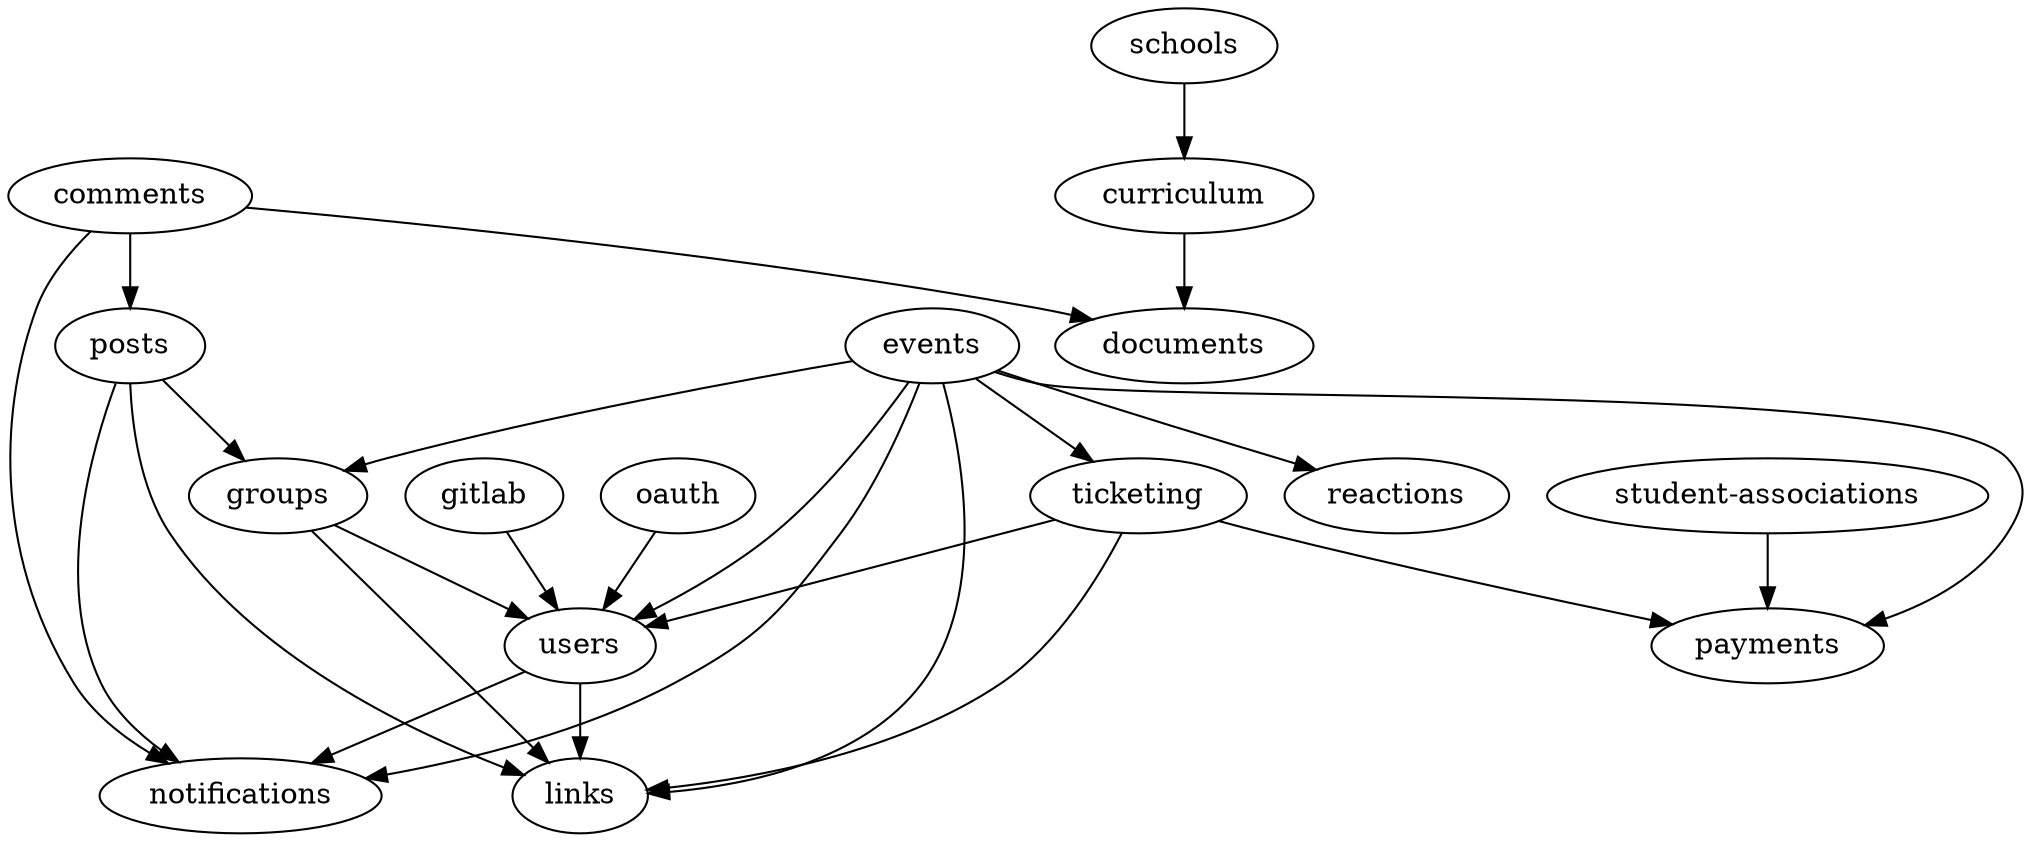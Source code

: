 strict digraph ImportGraph {
    "comments" -> "posts";
    "comments" -> "notifications";
    "comments" -> "documents";
    "curriculum" -> "documents";
    "events" -> "notifications";
    "events" -> "users";
    "events" -> "payments";
    "events" -> "reactions";
    "events" -> "ticketing";
    "events" -> "links";
    "events" -> "groups";
    "gitlab" -> "users";
    "groups" -> "links";
    "groups" -> "users";
    "oauth" -> "users";
    "posts" -> "notifications";
    "posts" -> "links";
    "posts" -> "groups";
    "schools" -> "curriculum";
    "student-associations" -> "payments";
    "ticketing" -> "payments";
    "ticketing" -> "links";
    "ticketing" -> "users";
    "users" -> "notifications";
    "users" -> "links";
}